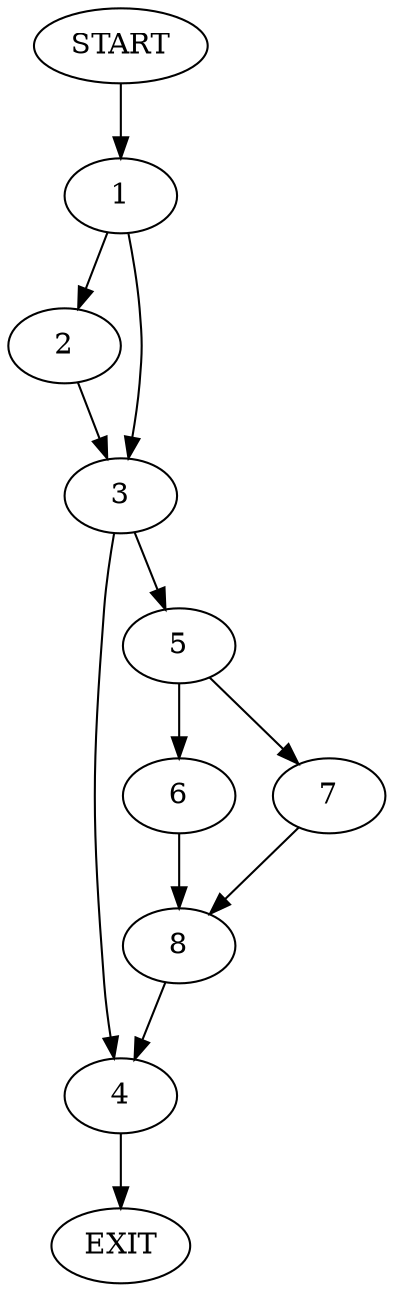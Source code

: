 digraph {
0 [label="START"]
9 [label="EXIT"]
0 -> 1
1 -> 2
1 -> 3
3 -> 4
3 -> 5
2 -> 3
4 -> 9
5 -> 6
5 -> 7
7 -> 8
6 -> 8
8 -> 4
}
